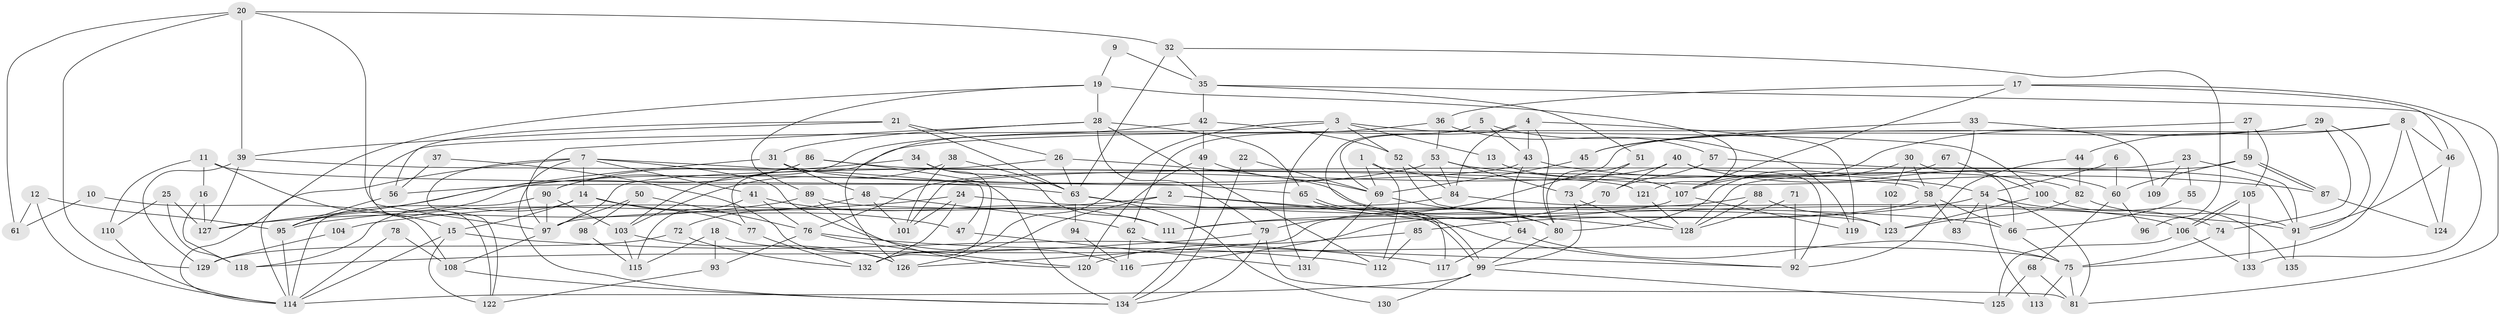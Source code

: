 // Generated by graph-tools (version 1.1) at 2025/26/03/09/25 03:26:21]
// undirected, 135 vertices, 270 edges
graph export_dot {
graph [start="1"]
  node [color=gray90,style=filled];
  1;
  2;
  3;
  4;
  5;
  6;
  7;
  8;
  9;
  10;
  11;
  12;
  13;
  14;
  15;
  16;
  17;
  18;
  19;
  20;
  21;
  22;
  23;
  24;
  25;
  26;
  27;
  28;
  29;
  30;
  31;
  32;
  33;
  34;
  35;
  36;
  37;
  38;
  39;
  40;
  41;
  42;
  43;
  44;
  45;
  46;
  47;
  48;
  49;
  50;
  51;
  52;
  53;
  54;
  55;
  56;
  57;
  58;
  59;
  60;
  61;
  62;
  63;
  64;
  65;
  66;
  67;
  68;
  69;
  70;
  71;
  72;
  73;
  74;
  75;
  76;
  77;
  78;
  79;
  80;
  81;
  82;
  83;
  84;
  85;
  86;
  87;
  88;
  89;
  90;
  91;
  92;
  93;
  94;
  95;
  96;
  97;
  98;
  99;
  100;
  101;
  102;
  103;
  104;
  105;
  106;
  107;
  108;
  109;
  110;
  111;
  112;
  113;
  114;
  115;
  116;
  117;
  118;
  119;
  120;
  121;
  122;
  123;
  124;
  125;
  126;
  127;
  128;
  129;
  130;
  131;
  132;
  133;
  134;
  135;
  1 -- 112;
  1 -- 82;
  1 -- 69;
  2 -- 64;
  2 -- 126;
  2 -- 92;
  2 -- 104;
  3 -- 52;
  3 -- 131;
  3 -- 13;
  3 -- 100;
  3 -- 122;
  3 -- 132;
  4 -- 62;
  4 -- 43;
  4 -- 80;
  4 -- 84;
  4 -- 119;
  5 -- 69;
  5 -- 117;
  5 -- 43;
  5 -- 119;
  6 -- 60;
  6 -- 54;
  7 -- 41;
  7 -- 14;
  7 -- 47;
  7 -- 114;
  7 -- 116;
  7 -- 122;
  7 -- 134;
  8 -- 111;
  8 -- 124;
  8 -- 44;
  8 -- 46;
  8 -- 75;
  9 -- 35;
  9 -- 19;
  10 -- 61;
  10 -- 108;
  11 -- 63;
  11 -- 15;
  11 -- 16;
  11 -- 110;
  12 -- 114;
  12 -- 95;
  12 -- 61;
  13 -- 107;
  14 -- 15;
  14 -- 118;
  14 -- 47;
  14 -- 77;
  15 -- 122;
  15 -- 114;
  15 -- 117;
  16 -- 127;
  16 -- 118;
  17 -- 107;
  17 -- 81;
  17 -- 36;
  17 -- 46;
  18 -- 93;
  18 -- 115;
  18 -- 75;
  19 -- 28;
  19 -- 114;
  19 -- 89;
  19 -- 121;
  20 -- 39;
  20 -- 32;
  20 -- 61;
  20 -- 97;
  20 -- 129;
  21 -- 39;
  21 -- 26;
  21 -- 56;
  21 -- 63;
  22 -- 134;
  22 -- 69;
  23 -- 91;
  23 -- 101;
  23 -- 55;
  23 -- 109;
  24 -- 95;
  24 -- 132;
  24 -- 66;
  24 -- 101;
  25 -- 110;
  25 -- 127;
  25 -- 118;
  26 -- 97;
  26 -- 63;
  26 -- 80;
  27 -- 105;
  27 -- 59;
  27 -- 77;
  28 -- 31;
  28 -- 97;
  28 -- 65;
  28 -- 79;
  28 -- 112;
  29 -- 107;
  29 -- 74;
  29 -- 45;
  29 -- 91;
  30 -- 58;
  30 -- 66;
  30 -- 102;
  30 -- 107;
  31 -- 65;
  31 -- 95;
  31 -- 48;
  32 -- 35;
  32 -- 63;
  32 -- 96;
  33 -- 45;
  33 -- 58;
  33 -- 109;
  34 -- 132;
  34 -- 90;
  34 -- 111;
  35 -- 42;
  35 -- 51;
  35 -- 133;
  36 -- 103;
  36 -- 53;
  36 -- 57;
  37 -- 56;
  37 -- 126;
  38 -- 101;
  38 -- 63;
  38 -- 103;
  39 -- 129;
  39 -- 127;
  39 -- 58;
  40 -- 60;
  40 -- 70;
  40 -- 76;
  40 -- 92;
  41 -- 76;
  41 -- 111;
  41 -- 115;
  42 -- 126;
  42 -- 49;
  42 -- 52;
  43 -- 56;
  43 -- 54;
  43 -- 64;
  44 -- 92;
  44 -- 82;
  45 -- 69;
  46 -- 91;
  46 -- 124;
  47 -- 131;
  48 -- 62;
  48 -- 72;
  48 -- 101;
  49 -- 69;
  49 -- 134;
  49 -- 120;
  50 -- 97;
  50 -- 76;
  50 -- 98;
  51 -- 80;
  51 -- 73;
  52 -- 84;
  52 -- 128;
  53 -- 84;
  53 -- 73;
  53 -- 87;
  53 -- 95;
  54 -- 81;
  54 -- 74;
  54 -- 83;
  54 -- 85;
  54 -- 113;
  55 -- 66;
  56 -- 95;
  57 -- 91;
  57 -- 70;
  58 -- 66;
  58 -- 83;
  58 -- 116;
  59 -- 87;
  59 -- 87;
  59 -- 128;
  59 -- 60;
  60 -- 68;
  60 -- 96;
  62 -- 92;
  62 -- 116;
  63 -- 91;
  63 -- 94;
  63 -- 130;
  64 -- 75;
  64 -- 117;
  65 -- 99;
  65 -- 99;
  66 -- 75;
  67 -- 80;
  67 -- 100;
  68 -- 81;
  68 -- 125;
  69 -- 80;
  69 -- 131;
  70 -- 79;
  71 -- 128;
  71 -- 92;
  72 -- 132;
  72 -- 129;
  73 -- 99;
  73 -- 128;
  74 -- 75;
  75 -- 81;
  75 -- 113;
  76 -- 112;
  76 -- 93;
  76 -- 120;
  77 -- 132;
  78 -- 114;
  78 -- 108;
  79 -- 118;
  79 -- 81;
  79 -- 134;
  80 -- 99;
  82 -- 91;
  82 -- 123;
  84 -- 97;
  84 -- 106;
  85 -- 120;
  85 -- 112;
  86 -- 134;
  86 -- 121;
  86 -- 90;
  86 -- 127;
  87 -- 124;
  88 -- 123;
  88 -- 128;
  88 -- 126;
  89 -- 120;
  89 -- 123;
  89 -- 127;
  90 -- 114;
  90 -- 97;
  90 -- 103;
  91 -- 135;
  93 -- 122;
  94 -- 116;
  95 -- 114;
  97 -- 108;
  98 -- 115;
  99 -- 114;
  99 -- 125;
  99 -- 130;
  100 -- 123;
  100 -- 135;
  102 -- 123;
  103 -- 115;
  103 -- 126;
  104 -- 129;
  105 -- 133;
  105 -- 106;
  105 -- 106;
  106 -- 125;
  106 -- 133;
  107 -- 119;
  107 -- 111;
  108 -- 134;
  110 -- 114;
  121 -- 128;
}
